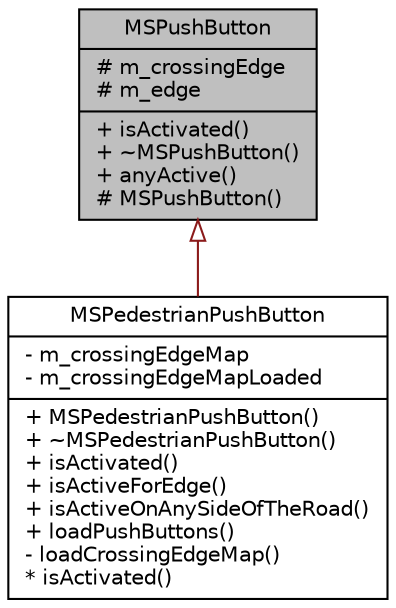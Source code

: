 digraph "MSPushButton"
{
  edge [fontname="Helvetica",fontsize="10",labelfontname="Helvetica",labelfontsize="10"];
  node [fontname="Helvetica",fontsize="10",shape=record];
  Node0 [label="{MSPushButton\n|# m_crossingEdge\l# m_edge\l|+ isActivated()\l+ ~MSPushButton()\l+ anyActive()\l# MSPushButton()\l}",height=0.2,width=0.4,color="black", fillcolor="grey75", style="filled", fontcolor="black"];
  Node0 -> Node1 [dir="back",color="firebrick4",fontsize="10",style="solid",arrowtail="onormal",fontname="Helvetica"];
  Node1 [label="{MSPedestrianPushButton\n|- m_crossingEdgeMap\l- m_crossingEdgeMapLoaded\l|+ MSPedestrianPushButton()\l+ ~MSPedestrianPushButton()\l+ isActivated()\l+ isActiveForEdge()\l+ isActiveOnAnySideOfTheRoad()\l+ loadPushButtons()\l- loadCrossingEdgeMap()\l* isActivated()\l}",height=0.2,width=0.4,color="black", fillcolor="white", style="filled",URL="$d5/d8f/class_m_s_pedestrian_push_button.html"];
}
